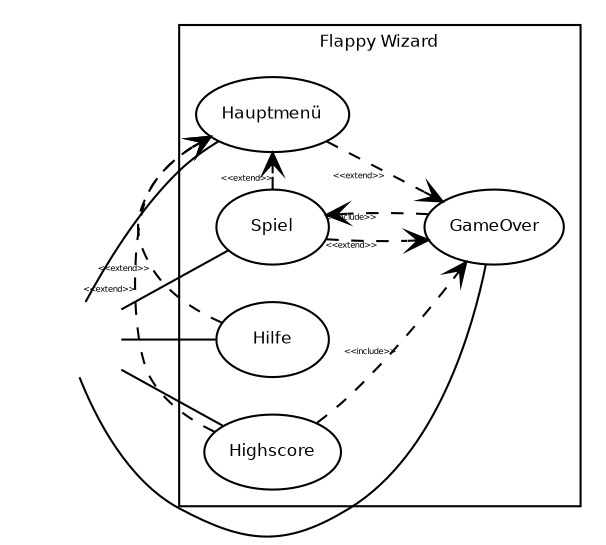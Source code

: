 digraph {
    fontname = "Bitstream Vera Sans"
    fontsize = 8
    rankdir="LR";

    node [
        fontname = "Bitstream Vera Sans"
        fontsize = 8
    ]

    edge [
        fontname = "Bitstream Vera Sans"
        fontsize = 4
        style = dashed
        arrowhead = vee
    ]
    graph [
        //splines=line, 
        //splines=false, nodesep=1
    ]

    Nutzer [
        image = "spieler.png"
        label = ""
        shape = none
    ]


    Nutzer -> Hauptmenü [
        arrowhead = none
        style = solid
    ]
    Nutzer -> Spiel [
        arrowhead = none
        style = solid
    ]

    Nutzer -> Hilfe [
        arrowhead = none
        style = solid
    ]

    Nutzer -> GameOver [
        arrowhead = none
        style = solid
    ]

    Nutzer -> Highscore [
        arrowhead = none
        style = solid
    ]

    subgraph cluster_0 {
        label="Flappy Wizard";
        subgraph {
            rank = same
            rankdir = LR
            Hilfe
            Hauptmenü 
            Spiel
            Highscore
        }

        Spiel -> Hauptmenü [
            xlabel = "\<\<extend\>\>"
        ]


        Spiel -> GameOver [
            xlabel = "\<\<extend\>\>"
        ]
        GameOver -> Spiel [
            xlabel = "\<\<include\>\>"
        ]
        Hauptmenü -> GameOver [
            xlabel ="\<\<extend\>\>"
        ]
        Hilfe -> Hauptmenü [
            xlabel = "\<\<extend\>\>"
        ]
        Highscore -> Hauptmenü [
            xlabel = "\<\<extend\>\>"
        ]
        Highscore -> GameOver [
            xlabel = "\<\<include\>\>"
        ]
    }
}
